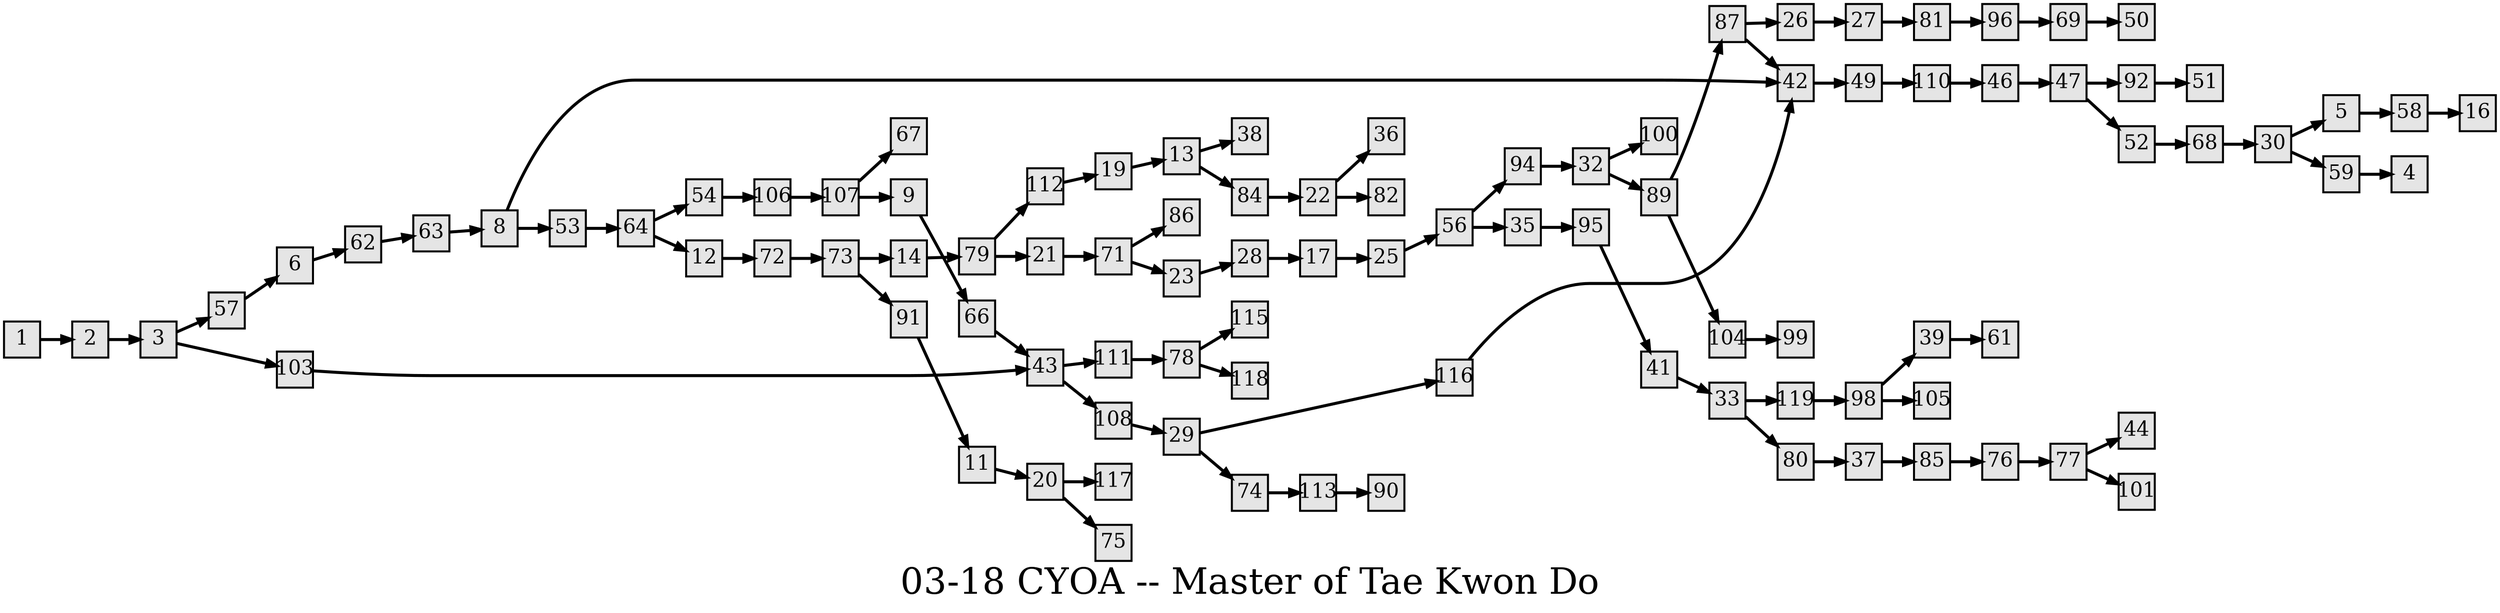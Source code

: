 digraph g{
  graph [ label="03-18 CYOA -- Master of Tae Kwon Do" rankdir=LR, ordering=out, fontsize=36, nodesep="0.35", ranksep="0.45"];
  node  [shape=rect, penwidth=2, fontsize=20, style=filled, fillcolor=grey90, margin="0,0", labelfloat=true, regular=true, fixedsize=true];
  edge  [labelfloat=true, penwidth=3, fontsize=12];

  1 -> 2;
  2 -> 3;
  3 -> 57;
  3 -> 103;
  5 -> 58;
  6 -> 62;
  8 -> 42;
  8 -> 53;
  9 -> 66;
  11 -> 20;
  12 -> 72;
  13 -> 38;
  13 -> 84;
  14 -> 79;
  17 -> 25;
  19 -> 13;
  20 -> 117;
  20 -> 75;
  21 -> 71;
  22 -> 36;
  22 -> 82;
  23 -> 28;
  25 -> 56;
  26 -> 27;
  27 -> 81;
  28 -> 17;
  29 -> 116;
  29 -> 74;
  30 -> 5;
  30 -> 59;
  32 -> 100;
  32 -> 89;
  33 -> 119;
  33 -> 80;
  35 -> 95;
  37 -> 85;
  39 -> 61;
  41 -> 33;
  42 -> 49;
  43 -> 111;
  43 -> 108;
  46 -> 47;
  47 -> 92;
  47 -> 52;
  49 -> 110;
  52 -> 68;
  53 -> 64;
  54 -> 106;
  56 -> 94;
  56 -> 35;
  57 -> 6;
  58 -> 16;
  59 -> 4;
  62 -> 63;
  63 -> 8;
  64 -> 54;
  64 -> 12;
  66 -> 43;
  68 -> 30;
  69 -> 50;
  71 -> 86;
  71 -> 23;
  72 -> 73;
  73 -> 14;
  73 -> 91;
  74 -> 113;
  76 -> 77;
  77 -> 44;
  77 -> 101;
  78 -> 115;
  78 -> 118;
  79 -> 112;
  79 -> 21;
  80 -> 37;
  81 -> 96;
  84 -> 22;
  85 -> 76;
  89 -> 87;
  87 -> 26;
  87 -> 42;
  89 -> 104;
  91 -> 11;
  92 -> 51;
  94 -> 32;
  95 -> 41;
  96 -> 69;
  98 -> 39;
  98 -> 105;
  103 -> 43;
  104 -> 99;
  106 -> 107;
  107 -> 9;
  107 -> 67;
  108 -> 29;
  110 -> 46;
  111 -> 78;
  112 -> 19;
  113 -> 90;
  116 -> 42;
  119 -> 98;
  
}

